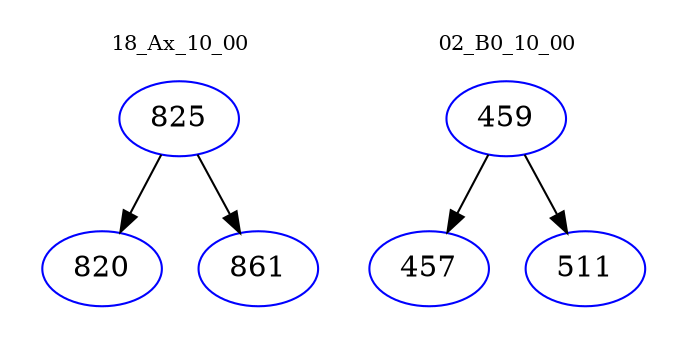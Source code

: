 digraph{
subgraph cluster_0 {
color = white
label = "18_Ax_10_00";
fontsize=10;
T0_825 [label="825", color="blue"]
T0_825 -> T0_820 [color="black"]
T0_820 [label="820", color="blue"]
T0_825 -> T0_861 [color="black"]
T0_861 [label="861", color="blue"]
}
subgraph cluster_1 {
color = white
label = "02_B0_10_00";
fontsize=10;
T1_459 [label="459", color="blue"]
T1_459 -> T1_457 [color="black"]
T1_457 [label="457", color="blue"]
T1_459 -> T1_511 [color="black"]
T1_511 [label="511", color="blue"]
}
}
